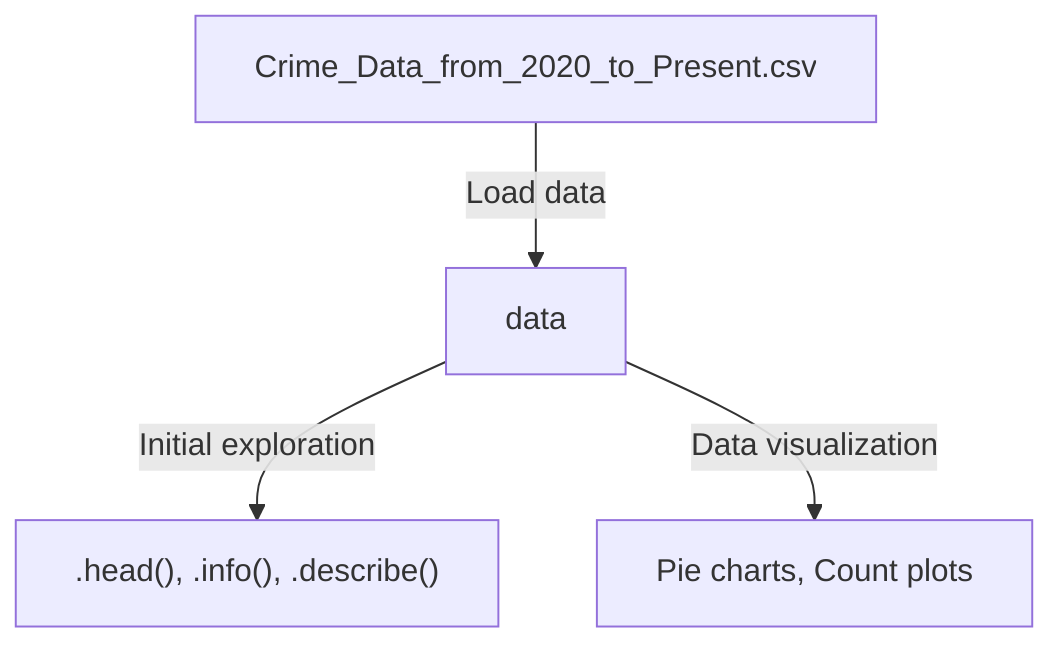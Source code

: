 graph TD;
  %% Data Source
  A["Crime_Data_from_2020_to_Present.csv"] -->|Load data| B["data"]
  %% Data Exploration
  B -->|Initial exploration| C[".head(), .info(), .describe()"]
  %% Data Visualization
  B -->|Data visualization| D["Pie charts, Count plots"]

  %% Comments
  %% A: Node representing the data source file containing crime data.
  %% B: Node for the main data variable containing the loaded DataFrame.
  %% C: Node depicting initial data exploration steps for understanding data structure and summary.
  %% D: Node showing visualization techniques applied on the data to extract insights.